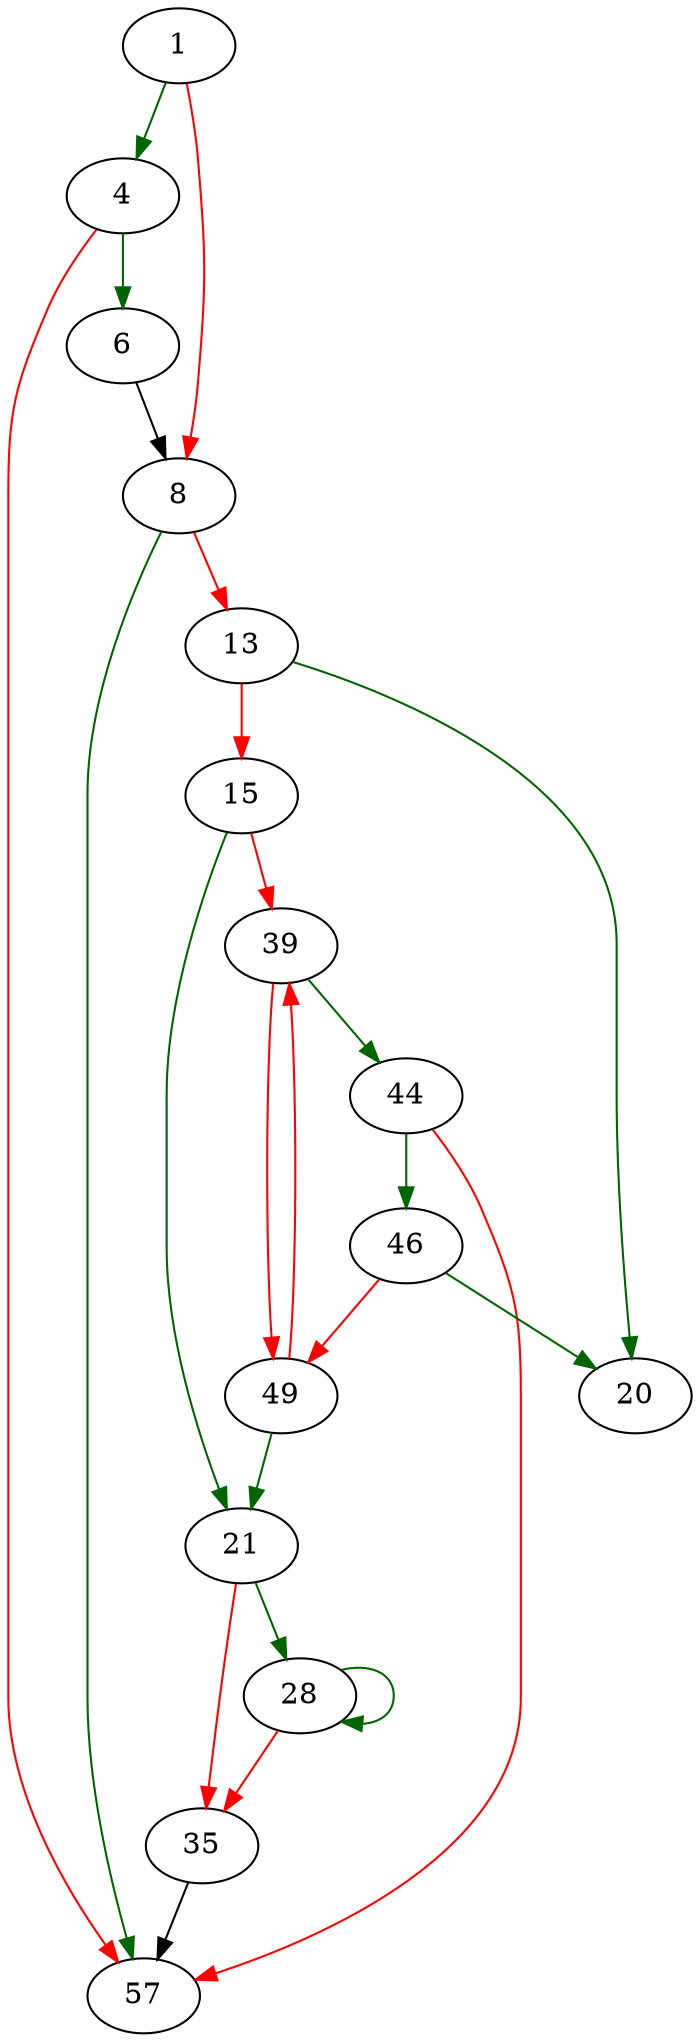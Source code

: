 strict digraph "find_line" {
	// Node definitions.
	1 [entry=true];
	4;
	8;
	6;
	57;
	13;
	20;
	15;
	21;
	39;
	28;
	35;
	44;
	49;
	46;

	// Edge definitions.
	1 -> 4 [
		color=darkgreen
		cond=true
	];
	1 -> 8 [
		color=red
		cond=false
	];
	4 -> 6 [
		color=darkgreen
		cond=true
	];
	4 -> 57 [
		color=red
		cond=false
	];
	8 -> 57 [
		color=darkgreen
		cond=true
	];
	8 -> 13 [
		color=red
		cond=false
	];
	6 -> 8;
	13 -> 20 [
		color=darkgreen
		cond=true
	];
	13 -> 15 [
		color=red
		cond=false
	];
	15 -> 21 [
		color=darkgreen
		cond=true
	];
	15 -> 39 [
		color=red
		cond=false
	];
	21 -> 28 [
		color=darkgreen
		cond=true
	];
	21 -> 35 [
		color=red
		cond=false
	];
	39 -> 44 [
		color=darkgreen
		cond=true
	];
	39 -> 49 [
		color=red
		cond=false
	];
	28 -> 28 [
		color=darkgreen
		cond=true
	];
	28 -> 35 [
		color=red
		cond=false
	];
	35 -> 57;
	44 -> 57 [
		color=red
		cond=false
	];
	44 -> 46 [
		color=darkgreen
		cond=true
	];
	49 -> 21 [
		color=darkgreen
		cond=true
	];
	49 -> 39 [
		color=red
		cond=false
	];
	46 -> 20 [
		color=darkgreen
		cond=true
	];
	46 -> 49 [
		color=red
		cond=false
	];
}